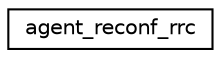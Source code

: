 digraph "Graphical Class Hierarchy"
{
 // LATEX_PDF_SIZE
  edge [fontname="Helvetica",fontsize="10",labelfontname="Helvetica",labelfontsize="10"];
  node [fontname="Helvetica",fontsize="10",shape=record];
  rankdir="LR";
  Node0 [label="agent_reconf_rrc",height=0.2,width=0.4,color="black", fillcolor="white", style="filled",URL="$structagent__reconf__rrc.html",tooltip=" "];
}
